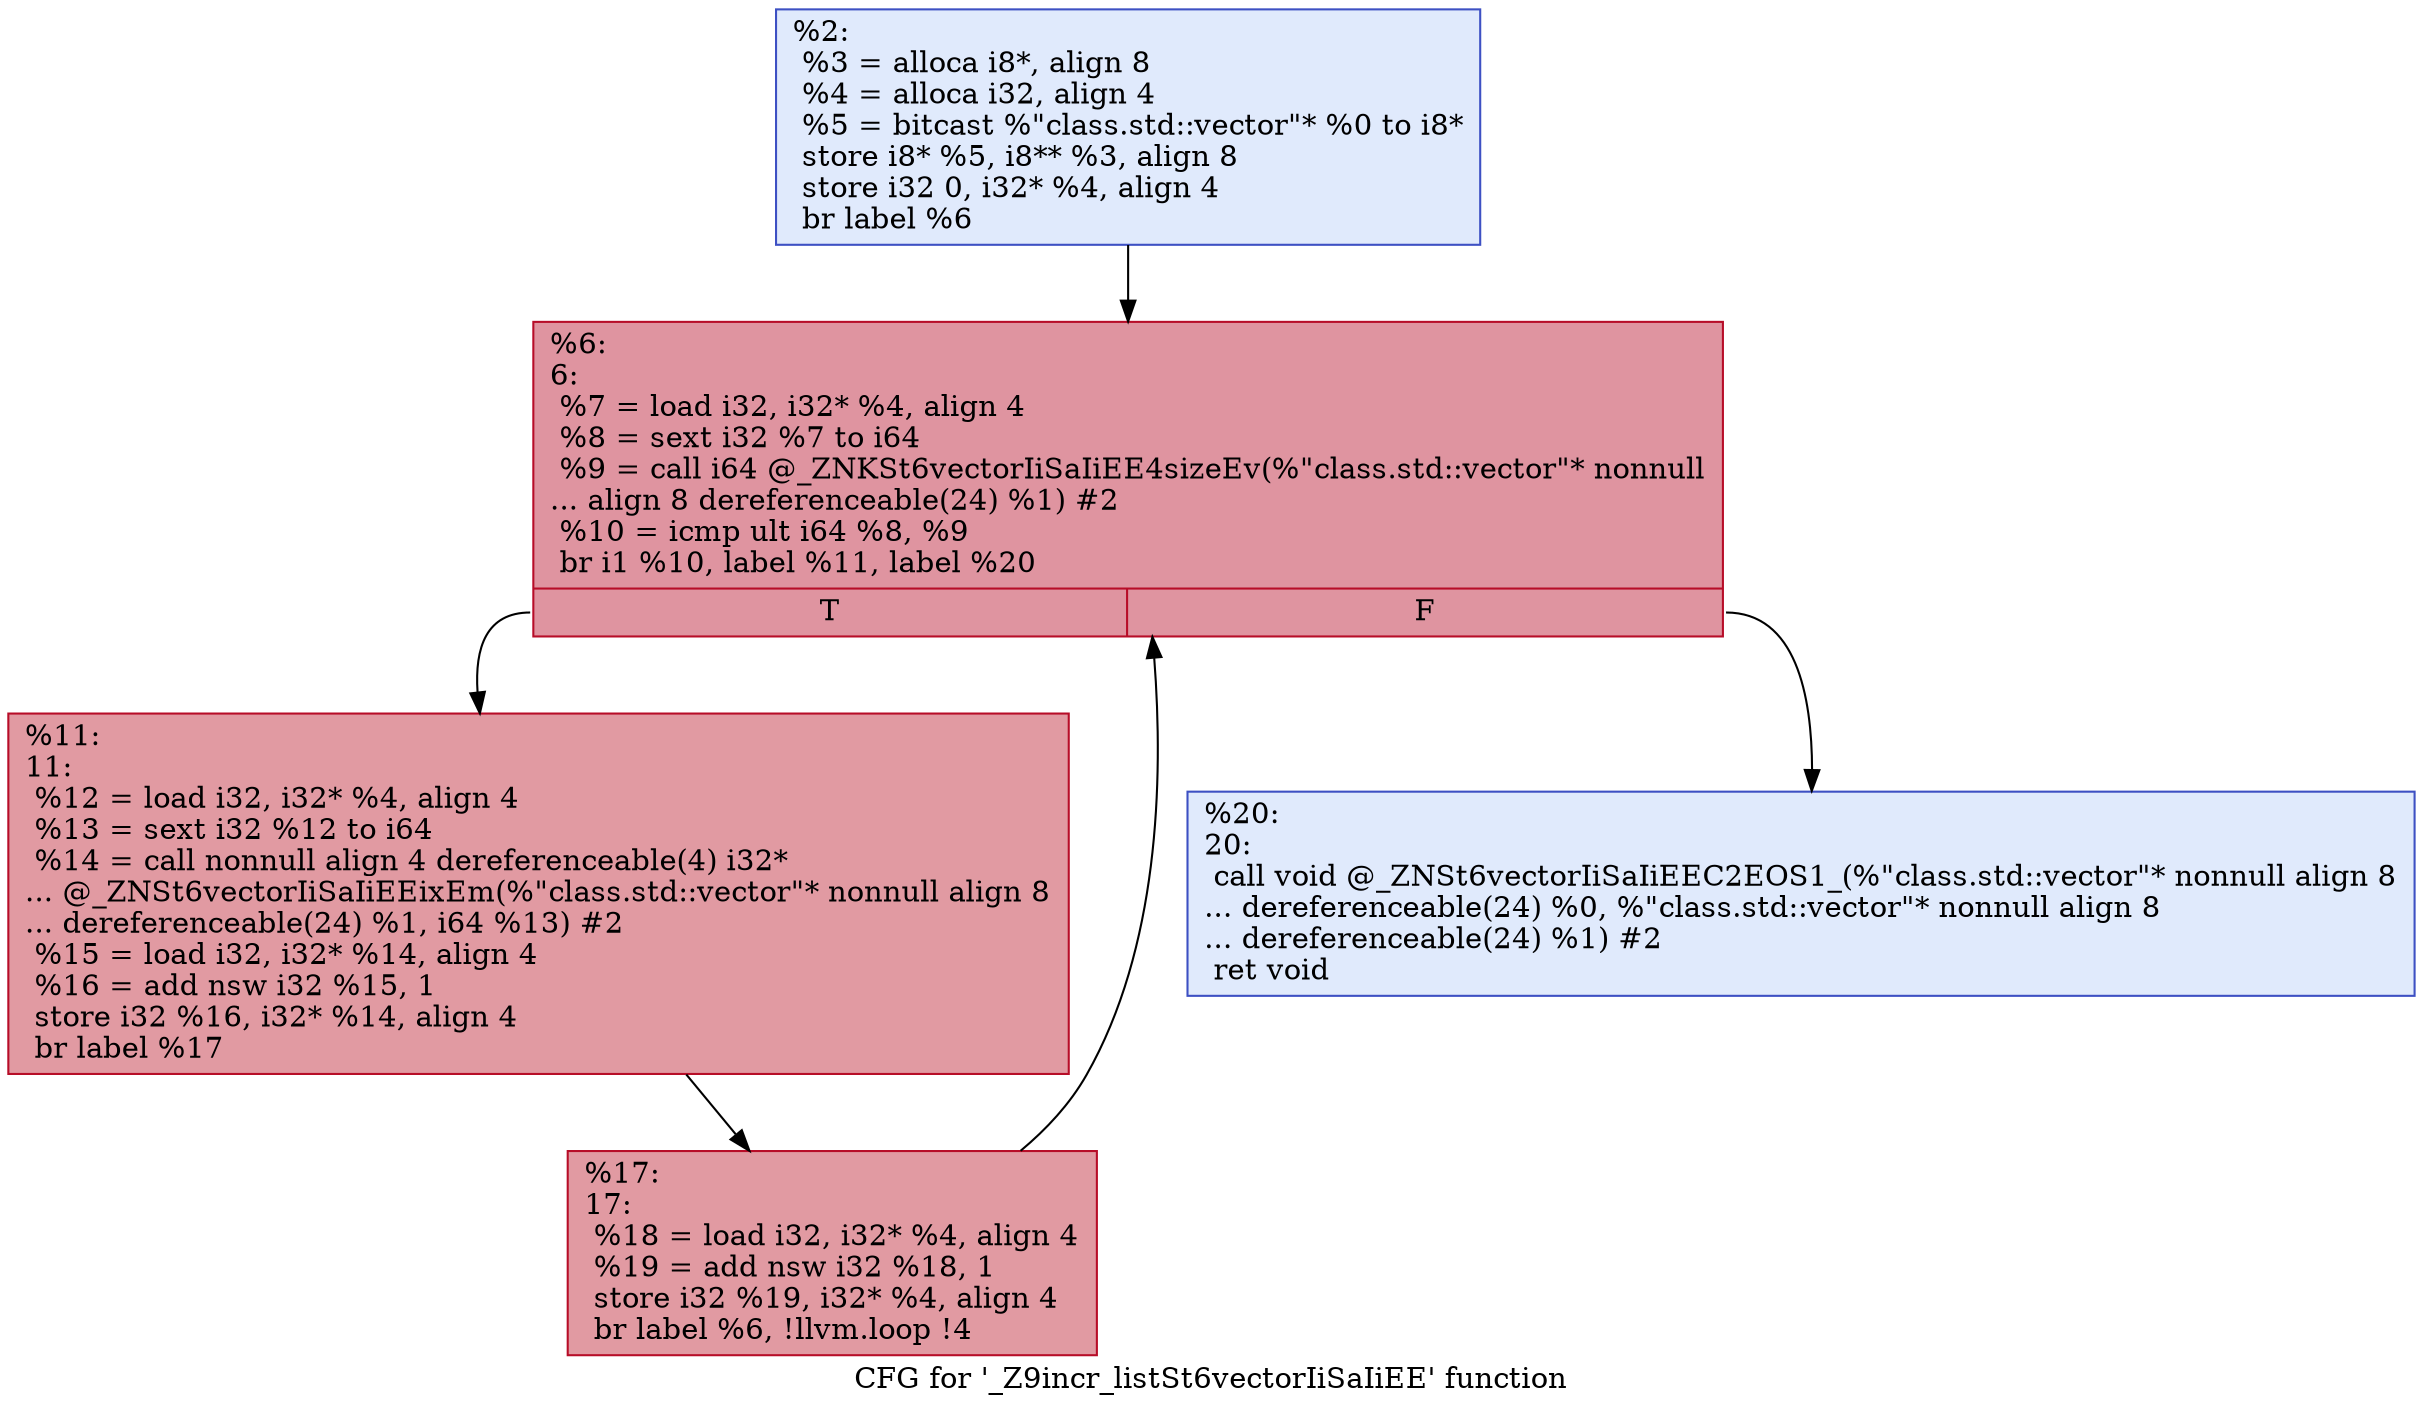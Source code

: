 digraph "CFG for '_Z9incr_listSt6vectorIiSaIiEE' function" {
	label="CFG for '_Z9incr_listSt6vectorIiSaIiEE' function";

	Node0x56178b468710 [shape=record,color="#3d50c3ff", style=filled, fillcolor="#b9d0f970",label="{%2:\l  %3 = alloca i8*, align 8\l  %4 = alloca i32, align 4\l  %5 = bitcast %\"class.std::vector\"* %0 to i8*\l  store i8* %5, i8** %3, align 8\l  store i32 0, i32* %4, align 4\l  br label %6\l}"];
	Node0x56178b468710 -> Node0x56178b469030;
	Node0x56178b469030 [shape=record,color="#b70d28ff", style=filled, fillcolor="#b70d2870",label="{%6:\l6:                                                \l  %7 = load i32, i32* %4, align 4\l  %8 = sext i32 %7 to i64\l  %9 = call i64 @_ZNKSt6vectorIiSaIiEE4sizeEv(%\"class.std::vector\"* nonnull\l... align 8 dereferenceable(24) %1) #2\l  %10 = icmp ult i64 %8, %9\l  br i1 %10, label %11, label %20\l|{<s0>T|<s1>F}}"];
	Node0x56178b469030:s0 -> Node0x56178b469560;
	Node0x56178b469030:s1 -> Node0x56178b4695b0;
	Node0x56178b469560 [shape=record,color="#b70d28ff", style=filled, fillcolor="#bb1b2c70",label="{%11:\l11:                                               \l  %12 = load i32, i32* %4, align 4\l  %13 = sext i32 %12 to i64\l  %14 = call nonnull align 4 dereferenceable(4) i32*\l... @_ZNSt6vectorIiSaIiEEixEm(%\"class.std::vector\"* nonnull align 8\l... dereferenceable(24) %1, i64 %13) #2\l  %15 = load i32, i32* %14, align 4\l  %16 = add nsw i32 %15, 1\l  store i32 %16, i32* %14, align 4\l  br label %17\l}"];
	Node0x56178b469560 -> Node0x56178b469bc0;
	Node0x56178b469bc0 [shape=record,color="#b70d28ff", style=filled, fillcolor="#bb1b2c70",label="{%17:\l17:                                               \l  %18 = load i32, i32* %4, align 4\l  %19 = add nsw i32 %18, 1\l  store i32 %19, i32* %4, align 4\l  br label %6, !llvm.loop !4\l}"];
	Node0x56178b469bc0 -> Node0x56178b469030;
	Node0x56178b4695b0 [shape=record,color="#3d50c3ff", style=filled, fillcolor="#b9d0f970",label="{%20:\l20:                                               \l  call void @_ZNSt6vectorIiSaIiEEC2EOS1_(%\"class.std::vector\"* nonnull align 8\l... dereferenceable(24) %0, %\"class.std::vector\"* nonnull align 8\l... dereferenceable(24) %1) #2\l  ret void\l}"];
}

